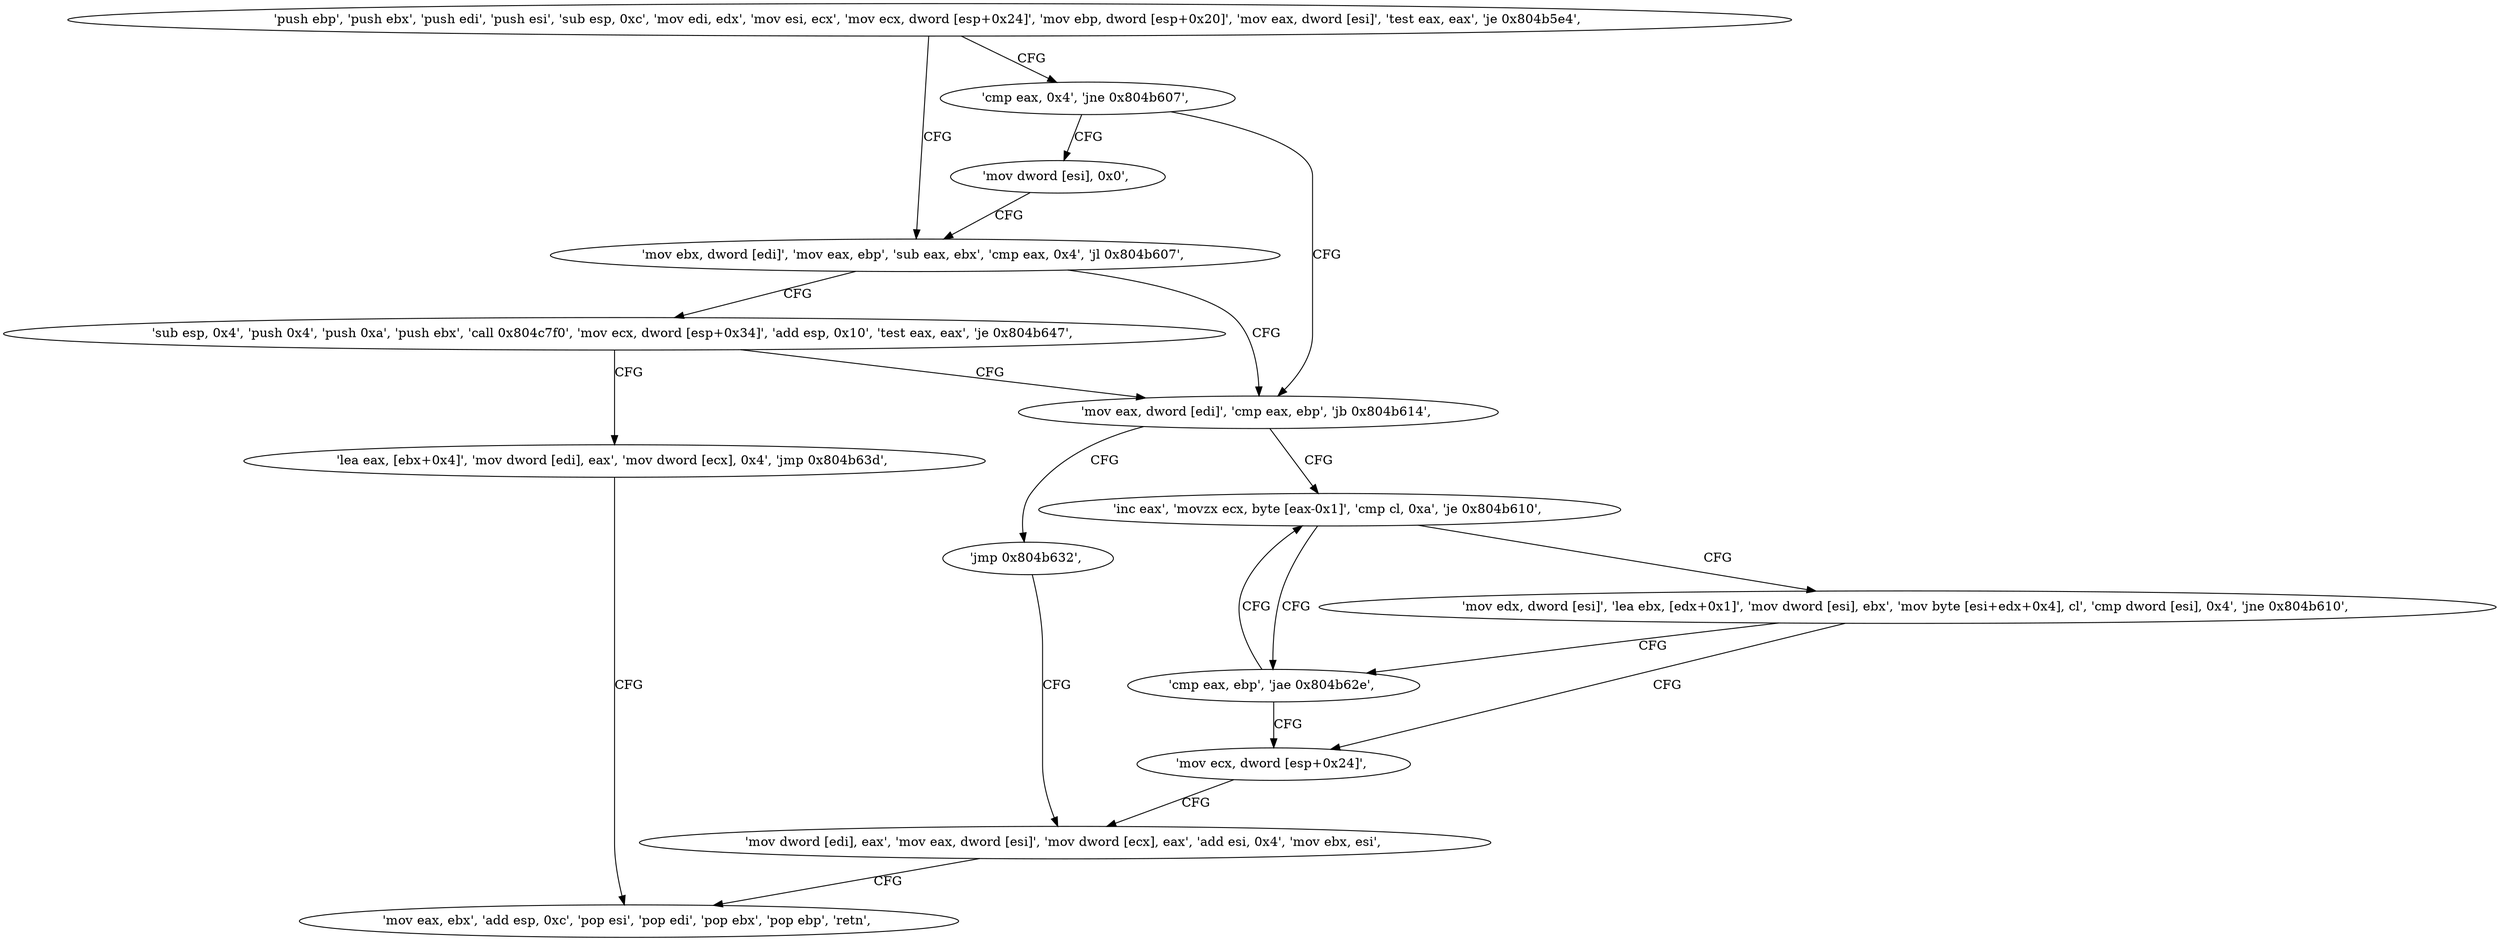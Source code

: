 digraph "func" {
"134526400" [label = "'push ebp', 'push ebx', 'push edi', 'push esi', 'sub esp, 0xc', 'mov edi, edx', 'mov esi, ecx', 'mov ecx, dword [esp+0x24]', 'mov ebp, dword [esp+0x20]', 'mov eax, dword [esi]', 'test eax, eax', 'je 0x804b5e4', " ]
"134526436" [label = "'mov ebx, dword [edi]', 'mov eax, ebp', 'sub eax, ebx', 'cmp eax, 0x4', 'jl 0x804b607', " ]
"134526425" [label = "'cmp eax, 0x4', 'jne 0x804b607', " ]
"134526471" [label = "'mov eax, dword [edi]', 'cmp eax, ebp', 'jb 0x804b614', " ]
"134526447" [label = "'sub esp, 0x4', 'push 0x4', 'push 0xa', 'push ebx', 'call 0x804c7f0', 'mov ecx, dword [esp+0x34]', 'add esp, 0x10', 'test eax, eax', 'je 0x804b647', " ]
"134526430" [label = "'mov dword [esi], 0x0', " ]
"134526484" [label = "'inc eax', 'movzx ecx, byte [eax-0x1]', 'cmp cl, 0xa', 'je 0x804b610', " ]
"134526477" [label = "'jmp 0x804b632', " ]
"134526535" [label = "'lea eax, [ebx+0x4]', 'mov dword [edi], eax', 'mov dword [ecx], 0x4', 'jmp 0x804b63d', " ]
"134526480" [label = "'cmp eax, ebp', 'jae 0x804b62e', " ]
"134526494" [label = "'mov edx, dword [esi]', 'lea ebx, [edx+0x1]', 'mov dword [esi], ebx', 'mov byte [esi+edx+0x4], cl', 'cmp dword [esi], 0x4', 'jne 0x804b610', " ]
"134526514" [label = "'mov dword [edi], eax', 'mov eax, dword [esi]', 'mov dword [ecx], eax', 'add esi, 0x4', 'mov ebx, esi', " ]
"134526525" [label = "'mov eax, ebx', 'add esp, 0xc', 'pop esi', 'pop edi', 'pop ebx', 'pop ebp', 'retn', " ]
"134526510" [label = "'mov ecx, dword [esp+0x24]', " ]
"134526400" -> "134526436" [ label = "CFG" ]
"134526400" -> "134526425" [ label = "CFG" ]
"134526436" -> "134526471" [ label = "CFG" ]
"134526436" -> "134526447" [ label = "CFG" ]
"134526425" -> "134526471" [ label = "CFG" ]
"134526425" -> "134526430" [ label = "CFG" ]
"134526471" -> "134526484" [ label = "CFG" ]
"134526471" -> "134526477" [ label = "CFG" ]
"134526447" -> "134526535" [ label = "CFG" ]
"134526447" -> "134526471" [ label = "CFG" ]
"134526430" -> "134526436" [ label = "CFG" ]
"134526484" -> "134526480" [ label = "CFG" ]
"134526484" -> "134526494" [ label = "CFG" ]
"134526477" -> "134526514" [ label = "CFG" ]
"134526535" -> "134526525" [ label = "CFG" ]
"134526480" -> "134526510" [ label = "CFG" ]
"134526480" -> "134526484" [ label = "CFG" ]
"134526494" -> "134526480" [ label = "CFG" ]
"134526494" -> "134526510" [ label = "CFG" ]
"134526514" -> "134526525" [ label = "CFG" ]
"134526510" -> "134526514" [ label = "CFG" ]
}
